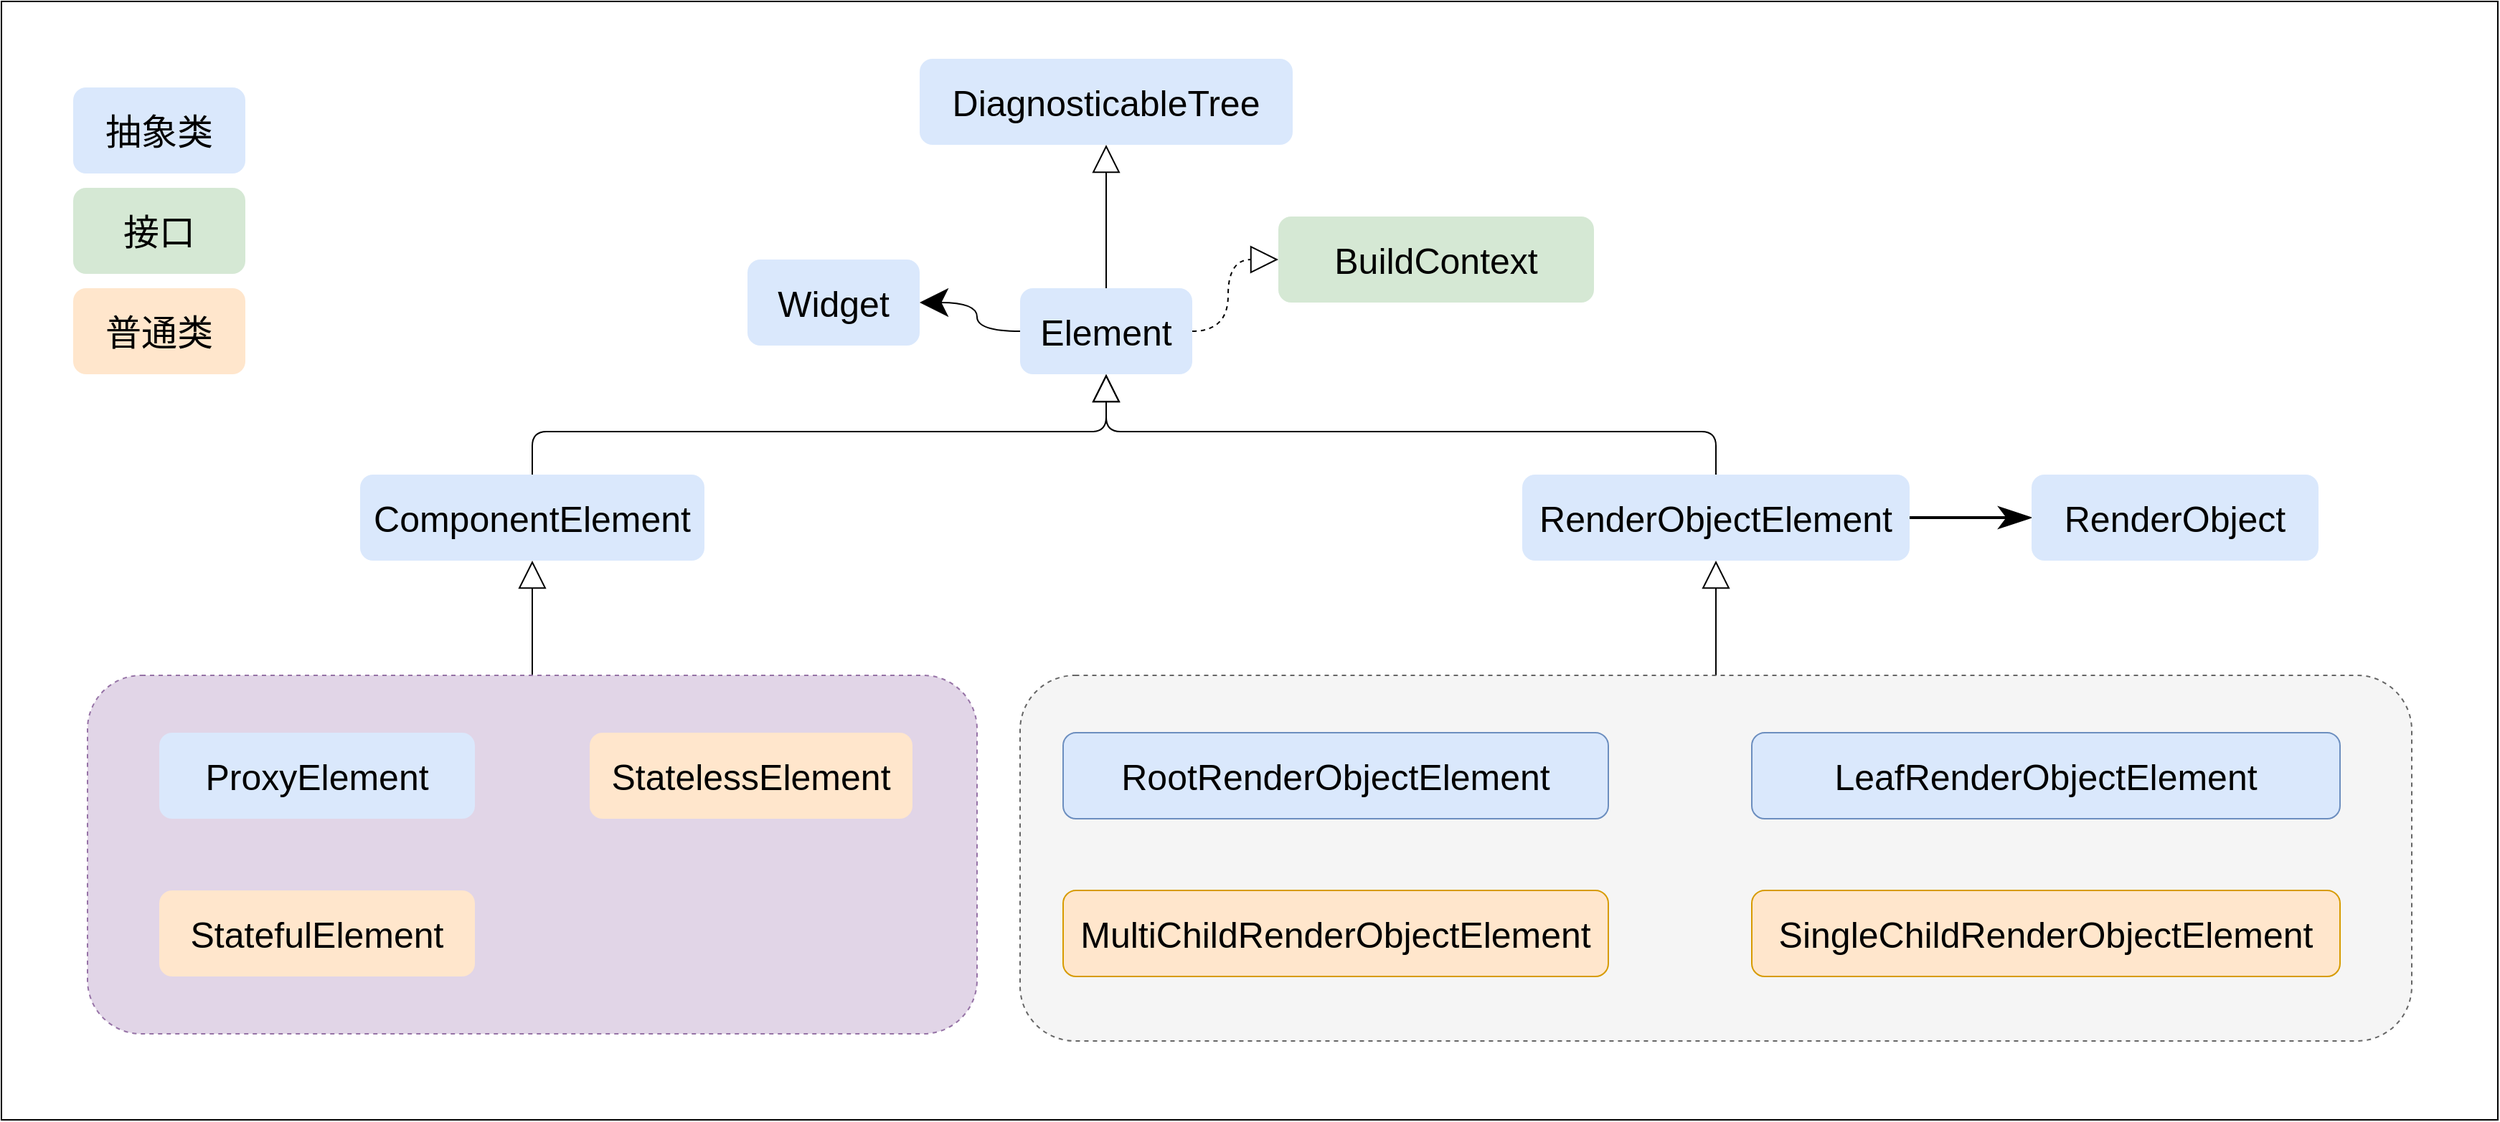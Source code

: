 <mxfile version="14.2.9" type="github">
  <diagram id="R2lEEEUBdFMjLlhIrx00" name="Page-1">
    <mxGraphModel dx="2742" dy="2214" grid="1" gridSize="10" guides="1" tooltips="1" connect="1" arrows="1" fold="1" page="1" pageScale="1" pageWidth="850" pageHeight="1100" math="0" shadow="0" extFonts="Permanent Marker^https://fonts.googleapis.com/css?family=Permanent+Marker">
      <root>
        <mxCell id="0" />
        <mxCell id="1" parent="0" />
        <mxCell id="zPg4MHeuDw2F0yd0gXe6-46" value="" style="rounded=0;whiteSpace=wrap;html=1;sketch=0;fillColor=none;fontSize=25;" vertex="1" parent="1">
          <mxGeometry x="-140" y="-60" width="1740" height="780" as="geometry" />
        </mxCell>
        <mxCell id="zPg4MHeuDw2F0yd0gXe6-44" style="edgeStyle=orthogonalEdgeStyle;curved=1;rounded=1;sketch=0;orthogonalLoop=1;jettySize=auto;html=1;exitX=0.5;exitY=0;exitDx=0;exitDy=0;entryX=0.5;entryY=1;entryDx=0;entryDy=0;endArrow=block;endFill=0;fontSize=25;startSize=7;endSize=17;" edge="1" parent="1" source="zPg4MHeuDw2F0yd0gXe6-40" target="zPg4MHeuDw2F0yd0gXe6-15">
          <mxGeometry relative="1" as="geometry" />
        </mxCell>
        <mxCell id="zPg4MHeuDw2F0yd0gXe6-40" value="" style="rounded=1;whiteSpace=wrap;html=1;sketch=0;fontSize=25;dashed=1;strokeColor=#666666;fillColor=#f5f5f5;fontColor=#333333;" vertex="1" parent="1">
          <mxGeometry x="570" y="410" width="970" height="255" as="geometry" />
        </mxCell>
        <mxCell id="zPg4MHeuDw2F0yd0gXe6-43" style="edgeStyle=orthogonalEdgeStyle;curved=1;rounded=1;sketch=0;orthogonalLoop=1;jettySize=auto;html=1;exitX=0.5;exitY=0;exitDx=0;exitDy=0;entryX=0.5;entryY=1;entryDx=0;entryDy=0;endArrow=block;endFill=0;fontSize=25;endSize=17;" edge="1" parent="1" source="zPg4MHeuDw2F0yd0gXe6-39" target="zPg4MHeuDw2F0yd0gXe6-9">
          <mxGeometry relative="1" as="geometry" />
        </mxCell>
        <mxCell id="zPg4MHeuDw2F0yd0gXe6-39" value="" style="rounded=1;whiteSpace=wrap;html=1;sketch=0;fontSize=25;dashed=1;strokeColor=#9673a6;fillColor=#e1d5e7;" vertex="1" parent="1">
          <mxGeometry x="-80" y="410" width="620" height="250" as="geometry" />
        </mxCell>
        <mxCell id="zPg4MHeuDw2F0yd0gXe6-2" value="&lt;span style=&quot;font-size: 25px;&quot;&gt;BuildContext&lt;/span&gt;" style="rounded=1;whiteSpace=wrap;html=1;fontStyle=0;fillColor=#d5e8d4;fontSize=25;strokeColor=none;" vertex="1" parent="1">
          <mxGeometry x="750" y="90" width="220" height="60" as="geometry" />
        </mxCell>
        <mxCell id="zPg4MHeuDw2F0yd0gXe6-6" style="edgeStyle=orthogonalEdgeStyle;rounded=0;orthogonalLoop=1;jettySize=auto;html=1;exitX=0.5;exitY=0;exitDx=0;exitDy=0;entryX=0.5;entryY=1;entryDx=0;entryDy=0;fontStyle=0;endArrow=block;endFill=0;fontSize=25;endSize=17;" edge="1" parent="1" source="zPg4MHeuDw2F0yd0gXe6-4" target="zPg4MHeuDw2F0yd0gXe6-5">
          <mxGeometry relative="1" as="geometry" />
        </mxCell>
        <mxCell id="zPg4MHeuDw2F0yd0gXe6-7" style="edgeStyle=orthogonalEdgeStyle;rounded=0;orthogonalLoop=1;jettySize=auto;html=1;exitX=1;exitY=0.5;exitDx=0;exitDy=0;entryX=0;entryY=0.5;entryDx=0;entryDy=0;curved=1;fontStyle=0;endArrow=block;endFill=0;dashed=1;fontSize=25;endSize=17;" edge="1" parent="1" source="zPg4MHeuDw2F0yd0gXe6-4" target="zPg4MHeuDw2F0yd0gXe6-2">
          <mxGeometry relative="1" as="geometry" />
        </mxCell>
        <mxCell id="zPg4MHeuDw2F0yd0gXe6-36" style="edgeStyle=orthogonalEdgeStyle;curved=1;rounded=1;sketch=0;orthogonalLoop=1;jettySize=auto;html=1;exitX=0;exitY=0.5;exitDx=0;exitDy=0;entryX=1;entryY=0.5;entryDx=0;entryDy=0;endArrow=classic;endFill=1;fontSize=25;fontStyle=0;endSize=17;" edge="1" parent="1" source="zPg4MHeuDw2F0yd0gXe6-4" target="zPg4MHeuDw2F0yd0gXe6-35">
          <mxGeometry relative="1" as="geometry" />
        </mxCell>
        <mxCell id="zPg4MHeuDw2F0yd0gXe6-4" value="&lt;span style=&quot;font-size: 25px;&quot;&gt;Element&lt;/span&gt;" style="rounded=1;whiteSpace=wrap;html=1;fontStyle=0;fillColor=#dae8fc;fontSize=25;strokeColor=none;" vertex="1" parent="1">
          <mxGeometry x="570" y="140" width="120" height="60" as="geometry" />
        </mxCell>
        <mxCell id="zPg4MHeuDw2F0yd0gXe6-5" value="&lt;span style=&quot;font-size: 25px;&quot;&gt;DiagnosticableTree&lt;/span&gt;" style="rounded=1;whiteSpace=wrap;html=1;fontStyle=0;fillColor=#dae8fc;fontSize=25;strokeColor=none;" vertex="1" parent="1">
          <mxGeometry x="500" y="-20" width="260" height="60" as="geometry" />
        </mxCell>
        <mxCell id="zPg4MHeuDw2F0yd0gXe6-14" style="edgeStyle=orthogonalEdgeStyle;rounded=1;sketch=0;orthogonalLoop=1;jettySize=auto;html=1;exitX=0.5;exitY=0;exitDx=0;exitDy=0;entryX=0.5;entryY=1;entryDx=0;entryDy=0;fontStyle=0;endArrow=block;endFill=0;fontSize=25;endSize=17;" edge="1" parent="1" source="zPg4MHeuDw2F0yd0gXe6-9" target="zPg4MHeuDw2F0yd0gXe6-4">
          <mxGeometry relative="1" as="geometry" />
        </mxCell>
        <mxCell id="zPg4MHeuDw2F0yd0gXe6-9" value="ComponentElement" style="rounded=1;whiteSpace=wrap;html=1;sketch=0;fontStyle=0;fillColor=#dae8fc;fontSize=25;strokeColor=none;" vertex="1" parent="1">
          <mxGeometry x="110" y="270" width="240" height="60" as="geometry" />
        </mxCell>
        <mxCell id="zPg4MHeuDw2F0yd0gXe6-11" value="ProxyElement" style="rounded=1;whiteSpace=wrap;html=1;sketch=0;fontStyle=0;fillColor=#dae8fc;fontSize=25;strokeColor=none;" vertex="1" parent="1">
          <mxGeometry x="-30" y="450" width="220" height="60" as="geometry" />
        </mxCell>
        <mxCell id="zPg4MHeuDw2F0yd0gXe6-12" value="StatefulElement" style="rounded=1;whiteSpace=wrap;html=1;sketch=0;fontStyle=0;fillColor=#ffe6cc;fontSize=25;strokeColor=none;" vertex="1" parent="1">
          <mxGeometry x="-30" y="560" width="220" height="60" as="geometry" />
        </mxCell>
        <mxCell id="zPg4MHeuDw2F0yd0gXe6-13" value="StatelessElement" style="rounded=1;whiteSpace=wrap;html=1;sketch=0;fontStyle=0;fillColor=#ffe6cc;fontSize=25;strokeColor=none;" vertex="1" parent="1">
          <mxGeometry x="270" y="450" width="225" height="60" as="geometry" />
        </mxCell>
        <mxCell id="zPg4MHeuDw2F0yd0gXe6-22" style="edgeStyle=orthogonalEdgeStyle;rounded=1;sketch=0;orthogonalLoop=1;jettySize=auto;html=1;exitX=0.5;exitY=0;exitDx=0;exitDy=0;endArrow=block;endFill=0;fontSize=25;fontStyle=0;entryX=0.5;entryY=1;entryDx=0;entryDy=0;endSize=17;" edge="1" parent="1" source="zPg4MHeuDw2F0yd0gXe6-15" target="zPg4MHeuDw2F0yd0gXe6-4">
          <mxGeometry relative="1" as="geometry">
            <mxPoint x="560" y="200" as="targetPoint" />
          </mxGeometry>
        </mxCell>
        <mxCell id="zPg4MHeuDw2F0yd0gXe6-48" style="edgeStyle=orthogonalEdgeStyle;curved=1;rounded=1;sketch=0;orthogonalLoop=1;jettySize=auto;html=1;exitX=1;exitY=0.5;exitDx=0;exitDy=0;entryX=0;entryY=0.5;entryDx=0;entryDy=0;startSize=7;endArrow=classicThin;endFill=1;endSize=17;strokeWidth=2;fontSize=25;" edge="1" parent="1" source="zPg4MHeuDw2F0yd0gXe6-15" target="zPg4MHeuDw2F0yd0gXe6-47">
          <mxGeometry relative="1" as="geometry" />
        </mxCell>
        <mxCell id="zPg4MHeuDw2F0yd0gXe6-15" value="RenderObjectElement" style="rounded=1;whiteSpace=wrap;html=1;sketch=0;fontStyle=0;fillColor=#dae8fc;fontSize=25;strokeColor=none;" vertex="1" parent="1">
          <mxGeometry x="920" y="270" width="270" height="60" as="geometry" />
        </mxCell>
        <mxCell id="zPg4MHeuDw2F0yd0gXe6-17" value="&lt;div style=&quot;text-align: left; font-size: 25px;&quot;&gt;&lt;span style=&quot;font-size: 25px;&quot;&gt;&lt;font face=&quot;helvetica&quot; style=&quot;font-size: 25px;&quot;&gt;RootRenderObjectElement&lt;/font&gt;&lt;/span&gt;&lt;/div&gt;" style="rounded=1;whiteSpace=wrap;html=1;sketch=0;fontStyle=0;fillColor=#dae8fc;strokeColor=#6c8ebf;fontSize=25;" vertex="1" parent="1">
          <mxGeometry x="600" y="450" width="380" height="60" as="geometry" />
        </mxCell>
        <mxCell id="zPg4MHeuDw2F0yd0gXe6-18" value="&lt;div style=&quot;text-align: left; font-size: 25px;&quot;&gt;&lt;span style=&quot;font-size: 25px;&quot;&gt;&lt;font face=&quot;helvetica&quot; style=&quot;font-size: 25px;&quot;&gt;SingleChildRenderObjectElement&lt;/font&gt;&lt;/span&gt;&lt;/div&gt;" style="rounded=1;whiteSpace=wrap;html=1;sketch=0;fontStyle=0;fillColor=#ffe6cc;strokeColor=#d79b00;fontSize=25;" vertex="1" parent="1">
          <mxGeometry x="1080" y="560" width="410" height="60" as="geometry" />
        </mxCell>
        <mxCell id="zPg4MHeuDw2F0yd0gXe6-19" value="&lt;div style=&quot;text-align: left; font-size: 25px;&quot;&gt;&lt;span style=&quot;font-size: 25px;&quot;&gt;&lt;font face=&quot;helvetica&quot; style=&quot;font-size: 25px;&quot;&gt;MultiChildRenderObjectElement&lt;/font&gt;&lt;/span&gt;&lt;/div&gt;" style="rounded=1;whiteSpace=wrap;html=1;sketch=0;fontStyle=0;fillColor=#ffe6cc;strokeColor=#d79b00;fontSize=25;" vertex="1" parent="1">
          <mxGeometry x="600" y="560" width="380" height="60" as="geometry" />
        </mxCell>
        <mxCell id="zPg4MHeuDw2F0yd0gXe6-20" value="&lt;div style=&quot;text-align: left; font-size: 25px;&quot;&gt;&lt;font face=&quot;helvetica&quot; style=&quot;font-size: 25px;&quot;&gt;&lt;span style=&quot;font-size: 25px;&quot;&gt;LeafRenderObjectElement&lt;/span&gt;&lt;/font&gt;&lt;br style=&quot;font-size: 25px;&quot;&gt;&lt;/div&gt;" style="rounded=1;whiteSpace=wrap;html=1;sketch=0;fontStyle=0;fillColor=#dae8fc;strokeColor=#6c8ebf;fontSize=25;" vertex="1" parent="1">
          <mxGeometry x="1080" y="450" width="410" height="60" as="geometry" />
        </mxCell>
        <mxCell id="zPg4MHeuDw2F0yd0gXe6-35" value="Widget" style="rounded=1;whiteSpace=wrap;html=1;sketch=0;fillColor=#dae8fc;fontSize=25;fontStyle=0;strokeColor=none;" vertex="1" parent="1">
          <mxGeometry x="380" y="120" width="120" height="60" as="geometry" />
        </mxCell>
        <mxCell id="zPg4MHeuDw2F0yd0gXe6-47" value="RenderObject" style="rounded=1;whiteSpace=wrap;html=1;sketch=0;fillColor=#dae8fc;fontSize=25;fontStyle=0;strokeColor=none;" vertex="1" parent="1">
          <mxGeometry x="1275" y="270" width="200" height="60" as="geometry" />
        </mxCell>
        <mxCell id="zPg4MHeuDw2F0yd0gXe6-51" value="抽象类" style="rounded=1;whiteSpace=wrap;html=1;sketch=0;fillColor=#dae8fc;fontSize=25;fontStyle=0;strokeColor=none;" vertex="1" parent="1">
          <mxGeometry x="-90" width="120" height="60" as="geometry" />
        </mxCell>
        <mxCell id="zPg4MHeuDw2F0yd0gXe6-52" value="接口" style="rounded=1;whiteSpace=wrap;html=1;sketch=0;fillColor=#d5e8d4;fontSize=25;fontStyle=0;strokeColor=none;" vertex="1" parent="1">
          <mxGeometry x="-90" y="70" width="120" height="60" as="geometry" />
        </mxCell>
        <mxCell id="zPg4MHeuDw2F0yd0gXe6-53" value="普通类" style="rounded=1;whiteSpace=wrap;html=1;sketch=0;fillColor=#ffe6cc;fontSize=25;fontStyle=0;strokeColor=none;" vertex="1" parent="1">
          <mxGeometry x="-90" y="140" width="120" height="60" as="geometry" />
        </mxCell>
      </root>
    </mxGraphModel>
  </diagram>
</mxfile>
